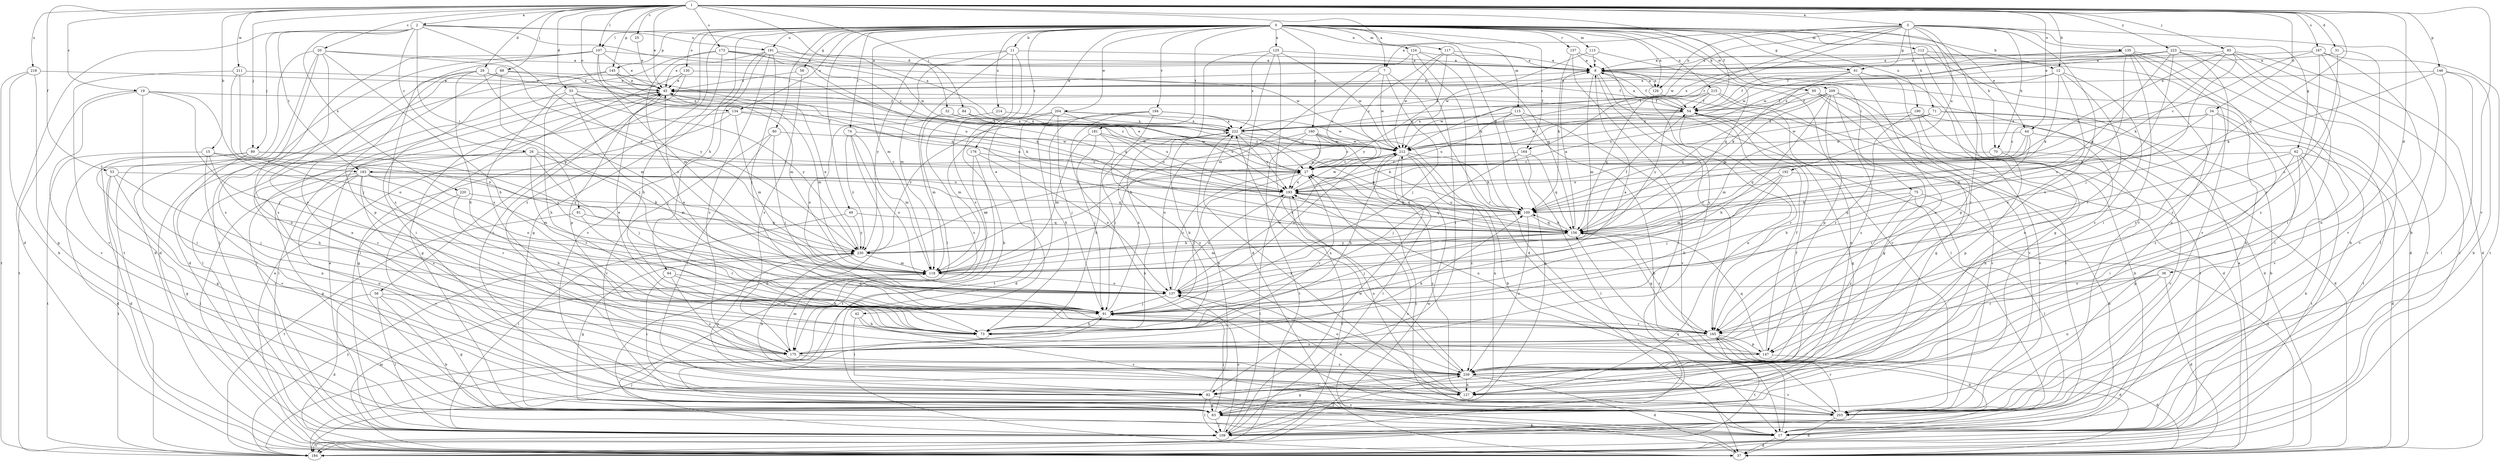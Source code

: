 strict digraph  {
0;
1;
2;
3;
7;
8;
11;
12;
15;
17;
19;
20;
25;
26;
27;
29;
31;
32;
33;
34;
36;
37;
42;
44;
45;
49;
53;
54;
56;
58;
61;
62;
63;
64;
70;
71;
73;
74;
75;
80;
81;
82;
84;
85;
88;
89;
91;
95;
100;
107;
109;
112;
113;
115;
117;
118;
124;
125;
126;
127;
130;
134;
135;
137;
145;
146;
147;
156;
157;
160;
164;
165;
167;
173;
175;
176;
181;
183;
184;
190;
191;
192;
193;
194;
203;
204;
209;
211;
212;
214;
215;
218;
220;
222;
223;
230;
239;
0 -> 11  [label=b];
0 -> 12  [label=b];
0 -> 42  [label=e];
0 -> 44  [label=e];
0 -> 49  [label=f];
0 -> 56  [label=g];
0 -> 58  [label=g];
0 -> 61  [label=g];
0 -> 64  [label=h];
0 -> 70  [label=h];
0 -> 74  [label=i];
0 -> 75  [label=i];
0 -> 80  [label=i];
0 -> 95  [label=k];
0 -> 100  [label=k];
0 -> 107  [label=l];
0 -> 112  [label=m];
0 -> 113  [label=m];
0 -> 115  [label=m];
0 -> 117  [label=m];
0 -> 118  [label=m];
0 -> 124  [label=n];
0 -> 125  [label=n];
0 -> 126  [label=n];
0 -> 130  [label=o];
0 -> 134  [label=o];
0 -> 145  [label=p];
0 -> 157  [label=r];
0 -> 160  [label=r];
0 -> 164  [label=r];
0 -> 176  [label=t];
0 -> 181  [label=t];
0 -> 190  [label=u];
0 -> 191  [label=u];
0 -> 194  [label=v];
0 -> 203  [label=v];
0 -> 204  [label=w];
0 -> 209  [label=w];
0 -> 214  [label=x];
0 -> 215  [label=x];
0 -> 239  [label=z];
1 -> 2  [label=a];
1 -> 3  [label=a];
1 -> 7  [label=a];
1 -> 12  [label=b];
1 -> 15  [label=b];
1 -> 19  [label=c];
1 -> 20  [label=c];
1 -> 25  [label=c];
1 -> 29  [label=d];
1 -> 31  [label=d];
1 -> 32  [label=d];
1 -> 33  [label=d];
1 -> 34  [label=d];
1 -> 36  [label=d];
1 -> 44  [label=e];
1 -> 45  [label=e];
1 -> 53  [label=f];
1 -> 54  [label=f];
1 -> 84  [label=j];
1 -> 85  [label=j];
1 -> 88  [label=j];
1 -> 89  [label=j];
1 -> 107  [label=l];
1 -> 134  [label=o];
1 -> 145  [label=p];
1 -> 146  [label=p];
1 -> 156  [label=q];
1 -> 167  [label=s];
1 -> 173  [label=s];
1 -> 203  [label=v];
1 -> 211  [label=w];
1 -> 218  [label=x];
1 -> 223  [label=y];
2 -> 26  [label=c];
2 -> 27  [label=c];
2 -> 37  [label=d];
2 -> 81  [label=i];
2 -> 89  [label=j];
2 -> 183  [label=t];
2 -> 191  [label=u];
2 -> 220  [label=x];
2 -> 222  [label=x];
2 -> 230  [label=y];
3 -> 7  [label=a];
3 -> 17  [label=b];
3 -> 61  [label=g];
3 -> 62  [label=g];
3 -> 70  [label=h];
3 -> 71  [label=h];
3 -> 126  [label=n];
3 -> 135  [label=o];
3 -> 164  [label=r];
3 -> 175  [label=s];
3 -> 183  [label=t];
3 -> 192  [label=u];
3 -> 212  [label=w];
3 -> 239  [label=z];
7 -> 27  [label=c];
7 -> 45  [label=e];
7 -> 91  [label=j];
7 -> 165  [label=r];
7 -> 212  [label=w];
8 -> 45  [label=e];
8 -> 54  [label=f];
8 -> 109  [label=l];
8 -> 118  [label=m];
8 -> 126  [label=n];
8 -> 165  [label=r];
8 -> 203  [label=v];
11 -> 8  [label=a];
11 -> 17  [label=b];
11 -> 109  [label=l];
11 -> 118  [label=m];
11 -> 175  [label=s];
11 -> 230  [label=y];
12 -> 45  [label=e];
12 -> 100  [label=k];
12 -> 137  [label=o];
12 -> 165  [label=r];
12 -> 222  [label=x];
12 -> 239  [label=z];
15 -> 127  [label=n];
15 -> 165  [label=r];
15 -> 183  [label=t];
15 -> 184  [label=t];
15 -> 230  [label=y];
17 -> 27  [label=c];
17 -> 37  [label=d];
17 -> 156  [label=q];
19 -> 54  [label=f];
19 -> 82  [label=i];
19 -> 91  [label=j];
19 -> 137  [label=o];
19 -> 184  [label=t];
19 -> 203  [label=v];
20 -> 8  [label=a];
20 -> 37  [label=d];
20 -> 73  [label=h];
20 -> 127  [label=n];
20 -> 175  [label=s];
20 -> 184  [label=t];
20 -> 230  [label=y];
25 -> 45  [label=e];
26 -> 27  [label=c];
26 -> 37  [label=d];
26 -> 73  [label=h];
26 -> 91  [label=j];
26 -> 118  [label=m];
26 -> 165  [label=r];
27 -> 45  [label=e];
27 -> 91  [label=j];
27 -> 156  [label=q];
27 -> 193  [label=u];
29 -> 45  [label=e];
29 -> 73  [label=h];
29 -> 118  [label=m];
29 -> 147  [label=p];
29 -> 175  [label=s];
29 -> 222  [label=x];
31 -> 8  [label=a];
31 -> 127  [label=n];
31 -> 137  [label=o];
32 -> 27  [label=c];
32 -> 137  [label=o];
32 -> 222  [label=x];
33 -> 27  [label=c];
33 -> 54  [label=f];
33 -> 73  [label=h];
33 -> 91  [label=j];
33 -> 109  [label=l];
33 -> 230  [label=y];
34 -> 27  [label=c];
34 -> 100  [label=k];
34 -> 165  [label=r];
34 -> 203  [label=v];
34 -> 222  [label=x];
34 -> 239  [label=z];
36 -> 37  [label=d];
36 -> 127  [label=n];
36 -> 137  [label=o];
36 -> 165  [label=r];
37 -> 8  [label=a];
37 -> 27  [label=c];
37 -> 45  [label=e];
37 -> 118  [label=m];
42 -> 73  [label=h];
42 -> 82  [label=i];
42 -> 203  [label=v];
44 -> 73  [label=h];
44 -> 127  [label=n];
44 -> 156  [label=q];
44 -> 193  [label=u];
44 -> 212  [label=w];
45 -> 54  [label=f];
45 -> 63  [label=g];
45 -> 100  [label=k];
45 -> 109  [label=l];
45 -> 118  [label=m];
45 -> 147  [label=p];
49 -> 109  [label=l];
49 -> 156  [label=q];
49 -> 230  [label=y];
53 -> 63  [label=g];
53 -> 82  [label=i];
53 -> 91  [label=j];
53 -> 184  [label=t];
53 -> 193  [label=u];
54 -> 8  [label=a];
54 -> 63  [label=g];
54 -> 165  [label=r];
54 -> 203  [label=v];
54 -> 212  [label=w];
54 -> 222  [label=x];
56 -> 17  [label=b];
56 -> 37  [label=d];
56 -> 63  [label=g];
56 -> 91  [label=j];
56 -> 109  [label=l];
58 -> 45  [label=e];
58 -> 175  [label=s];
61 -> 45  [label=e];
61 -> 54  [label=f];
61 -> 100  [label=k];
61 -> 127  [label=n];
61 -> 147  [label=p];
61 -> 175  [label=s];
62 -> 17  [label=b];
62 -> 27  [label=c];
62 -> 37  [label=d];
62 -> 63  [label=g];
62 -> 82  [label=i];
62 -> 165  [label=r];
62 -> 184  [label=t];
63 -> 17  [label=b];
63 -> 91  [label=j];
63 -> 109  [label=l];
64 -> 73  [label=h];
64 -> 82  [label=i];
64 -> 137  [label=o];
64 -> 239  [label=z];
70 -> 27  [label=c];
70 -> 147  [label=p];
70 -> 203  [label=v];
71 -> 17  [label=b];
71 -> 118  [label=m];
71 -> 184  [label=t];
71 -> 212  [label=w];
71 -> 222  [label=x];
73 -> 45  [label=e];
74 -> 17  [label=b];
74 -> 118  [label=m];
74 -> 137  [label=o];
74 -> 212  [label=w];
74 -> 230  [label=y];
75 -> 37  [label=d];
75 -> 100  [label=k];
75 -> 109  [label=l];
75 -> 156  [label=q];
75 -> 239  [label=z];
80 -> 82  [label=i];
80 -> 91  [label=j];
80 -> 203  [label=v];
80 -> 212  [label=w];
81 -> 156  [label=q];
81 -> 165  [label=r];
81 -> 184  [label=t];
82 -> 54  [label=f];
82 -> 63  [label=g];
82 -> 109  [label=l];
82 -> 203  [label=v];
82 -> 222  [label=x];
84 -> 118  [label=m];
84 -> 193  [label=u];
84 -> 212  [label=w];
84 -> 222  [label=x];
85 -> 8  [label=a];
85 -> 37  [label=d];
85 -> 82  [label=i];
85 -> 100  [label=k];
85 -> 137  [label=o];
85 -> 184  [label=t];
85 -> 193  [label=u];
88 -> 45  [label=e];
88 -> 54  [label=f];
88 -> 91  [label=j];
88 -> 127  [label=n];
88 -> 175  [label=s];
89 -> 27  [label=c];
89 -> 37  [label=d];
89 -> 63  [label=g];
89 -> 203  [label=v];
89 -> 230  [label=y];
91 -> 8  [label=a];
91 -> 45  [label=e];
91 -> 73  [label=h];
91 -> 165  [label=r];
91 -> 222  [label=x];
95 -> 37  [label=d];
95 -> 54  [label=f];
95 -> 63  [label=g];
95 -> 156  [label=q];
95 -> 184  [label=t];
100 -> 156  [label=q];
100 -> 193  [label=u];
100 -> 239  [label=z];
107 -> 8  [label=a];
107 -> 37  [label=d];
107 -> 45  [label=e];
107 -> 109  [label=l];
107 -> 118  [label=m];
107 -> 156  [label=q];
107 -> 175  [label=s];
109 -> 45  [label=e];
109 -> 137  [label=o];
109 -> 184  [label=t];
109 -> 212  [label=w];
109 -> 239  [label=z];
112 -> 8  [label=a];
112 -> 17  [label=b];
112 -> 37  [label=d];
112 -> 63  [label=g];
113 -> 8  [label=a];
113 -> 156  [label=q];
113 -> 212  [label=w];
115 -> 17  [label=b];
115 -> 63  [label=g];
115 -> 193  [label=u];
115 -> 203  [label=v];
115 -> 222  [label=x];
117 -> 8  [label=a];
117 -> 27  [label=c];
117 -> 156  [label=q];
117 -> 212  [label=w];
117 -> 230  [label=y];
118 -> 100  [label=k];
118 -> 137  [label=o];
124 -> 8  [label=a];
124 -> 37  [label=d];
124 -> 82  [label=i];
124 -> 100  [label=k];
124 -> 118  [label=m];
125 -> 8  [label=a];
125 -> 37  [label=d];
125 -> 73  [label=h];
125 -> 212  [label=w];
125 -> 222  [label=x];
125 -> 239  [label=z];
126 -> 8  [label=a];
126 -> 37  [label=d];
126 -> 127  [label=n];
127 -> 27  [label=c];
127 -> 193  [label=u];
127 -> 230  [label=y];
130 -> 45  [label=e];
130 -> 82  [label=i];
130 -> 109  [label=l];
130 -> 156  [label=q];
134 -> 63  [label=g];
134 -> 109  [label=l];
134 -> 118  [label=m];
134 -> 193  [label=u];
134 -> 222  [label=x];
135 -> 8  [label=a];
135 -> 17  [label=b];
135 -> 82  [label=i];
135 -> 109  [label=l];
135 -> 127  [label=n];
135 -> 175  [label=s];
135 -> 203  [label=v];
135 -> 212  [label=w];
135 -> 222  [label=x];
137 -> 27  [label=c];
137 -> 91  [label=j];
137 -> 193  [label=u];
137 -> 212  [label=w];
145 -> 37  [label=d];
145 -> 45  [label=e];
145 -> 82  [label=i];
145 -> 118  [label=m];
145 -> 193  [label=u];
146 -> 17  [label=b];
146 -> 45  [label=e];
146 -> 100  [label=k];
146 -> 109  [label=l];
146 -> 203  [label=v];
147 -> 37  [label=d];
147 -> 54  [label=f];
147 -> 156  [label=q];
147 -> 193  [label=u];
156 -> 8  [label=a];
156 -> 54  [label=f];
156 -> 91  [label=j];
156 -> 100  [label=k];
156 -> 118  [label=m];
156 -> 165  [label=r];
156 -> 230  [label=y];
157 -> 8  [label=a];
157 -> 100  [label=k];
157 -> 109  [label=l];
157 -> 175  [label=s];
160 -> 17  [label=b];
160 -> 27  [label=c];
160 -> 100  [label=k];
160 -> 137  [label=o];
160 -> 184  [label=t];
160 -> 193  [label=u];
160 -> 212  [label=w];
164 -> 27  [label=c];
164 -> 91  [label=j];
164 -> 109  [label=l];
164 -> 156  [label=q];
165 -> 17  [label=b];
165 -> 37  [label=d];
165 -> 147  [label=p];
165 -> 156  [label=q];
165 -> 175  [label=s];
165 -> 184  [label=t];
167 -> 8  [label=a];
167 -> 27  [label=c];
167 -> 165  [label=r];
167 -> 184  [label=t];
167 -> 203  [label=v];
167 -> 239  [label=z];
173 -> 8  [label=a];
173 -> 73  [label=h];
173 -> 137  [label=o];
173 -> 156  [label=q];
173 -> 175  [label=s];
173 -> 212  [label=w];
175 -> 27  [label=c];
175 -> 100  [label=k];
175 -> 118  [label=m];
175 -> 239  [label=z];
176 -> 27  [label=c];
176 -> 118  [label=m];
176 -> 137  [label=o];
176 -> 184  [label=t];
181 -> 73  [label=h];
181 -> 91  [label=j];
181 -> 118  [label=m];
181 -> 193  [label=u];
181 -> 212  [label=w];
183 -> 63  [label=g];
183 -> 109  [label=l];
183 -> 118  [label=m];
183 -> 127  [label=n];
183 -> 137  [label=o];
183 -> 156  [label=q];
183 -> 165  [label=r];
183 -> 175  [label=s];
183 -> 193  [label=u];
184 -> 91  [label=j];
184 -> 212  [label=w];
184 -> 230  [label=y];
190 -> 17  [label=b];
190 -> 37  [label=d];
190 -> 165  [label=r];
190 -> 203  [label=v];
190 -> 222  [label=x];
191 -> 8  [label=a];
191 -> 45  [label=e];
191 -> 63  [label=g];
191 -> 91  [label=j];
191 -> 203  [label=v];
191 -> 212  [label=w];
191 -> 239  [label=z];
192 -> 17  [label=b];
192 -> 73  [label=h];
192 -> 91  [label=j];
192 -> 118  [label=m];
192 -> 193  [label=u];
193 -> 100  [label=k];
193 -> 109  [label=l];
193 -> 156  [label=q];
193 -> 184  [label=t];
193 -> 212  [label=w];
194 -> 17  [label=b];
194 -> 27  [label=c];
194 -> 73  [label=h];
194 -> 222  [label=x];
194 -> 230  [label=y];
194 -> 239  [label=z];
203 -> 37  [label=d];
203 -> 137  [label=o];
203 -> 165  [label=r];
203 -> 222  [label=x];
204 -> 37  [label=d];
204 -> 91  [label=j];
204 -> 118  [label=m];
204 -> 184  [label=t];
204 -> 193  [label=u];
204 -> 212  [label=w];
204 -> 222  [label=x];
209 -> 54  [label=f];
209 -> 73  [label=h];
209 -> 109  [label=l];
209 -> 147  [label=p];
209 -> 156  [label=q];
209 -> 193  [label=u];
209 -> 203  [label=v];
209 -> 239  [label=z];
211 -> 45  [label=e];
211 -> 91  [label=j];
211 -> 137  [label=o];
211 -> 203  [label=v];
212 -> 27  [label=c];
212 -> 73  [label=h];
212 -> 100  [label=k];
212 -> 109  [label=l];
212 -> 127  [label=n];
212 -> 137  [label=o];
212 -> 239  [label=z];
214 -> 175  [label=s];
214 -> 222  [label=x];
215 -> 54  [label=f];
215 -> 63  [label=g];
215 -> 127  [label=n];
215 -> 156  [label=q];
215 -> 212  [label=w];
215 -> 230  [label=y];
218 -> 17  [label=b];
218 -> 45  [label=e];
218 -> 63  [label=g];
218 -> 184  [label=t];
220 -> 73  [label=h];
220 -> 100  [label=k];
220 -> 203  [label=v];
222 -> 8  [label=a];
222 -> 73  [label=h];
222 -> 91  [label=j];
222 -> 156  [label=q];
222 -> 193  [label=u];
222 -> 212  [label=w];
223 -> 8  [label=a];
223 -> 54  [label=f];
223 -> 91  [label=j];
223 -> 109  [label=l];
223 -> 156  [label=q];
223 -> 184  [label=t];
223 -> 212  [label=w];
223 -> 239  [label=z];
230 -> 27  [label=c];
230 -> 45  [label=e];
230 -> 63  [label=g];
230 -> 118  [label=m];
230 -> 127  [label=n];
239 -> 37  [label=d];
239 -> 63  [label=g];
239 -> 82  [label=i];
239 -> 127  [label=n];
239 -> 137  [label=o];
239 -> 203  [label=v];
239 -> 222  [label=x];
}
